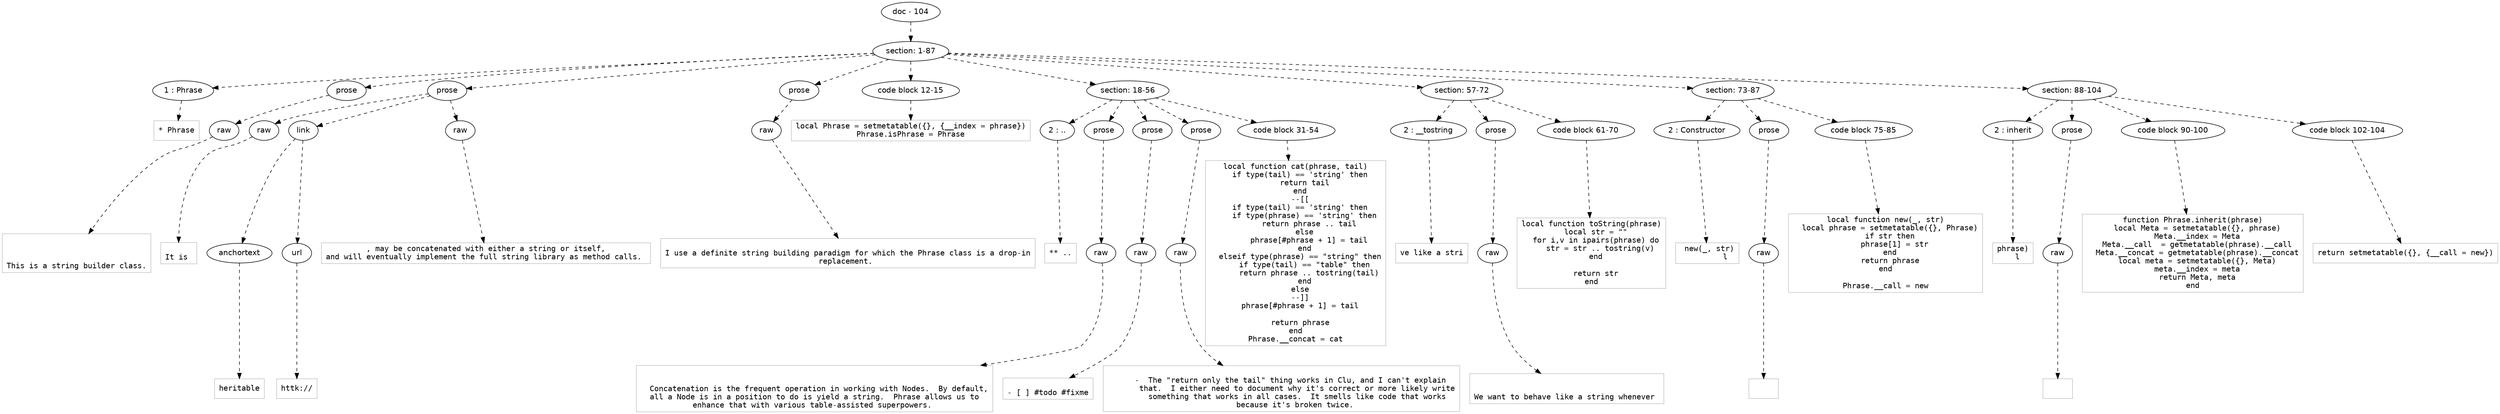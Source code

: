 digraph lpegNode {

node [fontname=Helvetica]
edge [style=dashed]

doc_0 [label="doc - 104"]


doc_0 -> { section_1}
{rank=same; section_1}

section_1 [label="section: 1-87"]


// END RANK doc_0

section_1 -> { header_2 prose_3 prose_4 prose_5 codeblock_6 section_7 section_8 section_9 section_10}
{rank=same; header_2 prose_3 prose_4 prose_5 codeblock_6 section_7 section_8 section_9 section_10}

header_2 [label="1 : Phrase"]

prose_3 [label="prose"]

prose_4 [label="prose"]

prose_5 [label="prose"]

codeblock_6 [label="code block 12-15"]

section_7 [label="section: 18-56"]

section_8 [label="section: 57-72"]

section_9 [label="section: 73-87"]

section_10 [label="section: 88-104"]


// END RANK section_1

header_2 -> leaf_11
leaf_11  [color=Gray,shape=rectangle,fontname=Inconsolata,label="* Phrase"]
// END RANK header_2

prose_3 -> { raw_12}
{rank=same; raw_12}

raw_12 [label="raw"]


// END RANK prose_3

raw_12 -> leaf_13
leaf_13  [color=Gray,shape=rectangle,fontname=Inconsolata,label="


This is a string builder class.
"]
// END RANK raw_12

prose_4 -> { raw_14 link_15 raw_16}
{rank=same; raw_14 link_15 raw_16}

raw_14 [label="raw"]

link_15 [label="link"]

raw_16 [label="raw"]


// END RANK prose_4

raw_14 -> leaf_17
leaf_17  [color=Gray,shape=rectangle,fontname=Inconsolata,label="
It is "]
// END RANK raw_14

link_15 -> { anchortext_18 url_19}
{rank=same; anchortext_18 url_19}

anchortext_18 [label="anchortext"]

url_19 [label="url"]


// END RANK link_15

anchortext_18 -> leaf_20
leaf_20  [color=Gray,shape=rectangle,fontname=Inconsolata,label="heritable"]
// END RANK anchortext_18

url_19 -> leaf_21
leaf_21  [color=Gray,shape=rectangle,fontname=Inconsolata,label="httk://"]
// END RANK url_19

raw_16 -> leaf_22
leaf_22  [color=Gray,shape=rectangle,fontname=Inconsolata,label=", may be concatenated with either a string or itself,
and will eventually implement the full string library as method calls. 
"]
// END RANK raw_16

prose_5 -> { raw_23}
{rank=same; raw_23}

raw_23 [label="raw"]


// END RANK prose_5

raw_23 -> leaf_24
leaf_24  [color=Gray,shape=rectangle,fontname=Inconsolata,label="
I use a definite string building paradigm for which the Phrase class is a drop-in
replacement. 
"]
// END RANK raw_23

codeblock_6 -> leaf_25
leaf_25  [color=Gray,shape=rectangle,fontname=Inconsolata,label="local Phrase = setmetatable({}, {__index = phrase})
Phrase.isPhrase = Phrase"]
// END RANK codeblock_6

section_7 -> { header_26 prose_27 prose_28 prose_29 codeblock_30}
{rank=same; header_26 prose_27 prose_28 prose_29 codeblock_30}

header_26 [label="2 : .."]

prose_27 [label="prose"]

prose_28 [label="prose"]

prose_29 [label="prose"]

codeblock_30 [label="code block 31-54"]


// END RANK section_7

header_26 -> leaf_31
leaf_31  [color=Gray,shape=rectangle,fontname=Inconsolata,label="** .."]
// END RANK header_26

prose_27 -> { raw_32}
{rank=same; raw_32}

raw_32 [label="raw"]


// END RANK prose_27

raw_32 -> leaf_33
leaf_33  [color=Gray,shape=rectangle,fontname=Inconsolata,label="

  Concatenation is the frequent operation in working with Nodes.  By default,
all a Node is in a position to do is yield a string.  Phrase allows us to
enhance that with various table-assisted superpowers. 
"]
// END RANK raw_32

prose_28 -> { raw_34}
{rank=same; raw_34}

raw_34 [label="raw"]


// END RANK prose_28

raw_34 -> leaf_35
leaf_35  [color=Gray,shape=rectangle,fontname=Inconsolata,label="
- [ ] #todo #fixme
"]
// END RANK raw_34

prose_29 -> { raw_36}
{rank=same; raw_36}

raw_36 [label="raw"]


// END RANK prose_29

raw_36 -> leaf_37
leaf_37  [color=Gray,shape=rectangle,fontname=Inconsolata,label="
    -  The \"return only the tail\" thing works in Clu, and I can't explain
       that.  I either need to document why it's correct or more likely write
       something that works in all cases.  It smells like code that works
       because it's broken twice. 
"]
// END RANK raw_36

codeblock_30 -> leaf_38
leaf_38  [color=Gray,shape=rectangle,fontname=Inconsolata,label="local function cat(phrase, tail)
  if type(tail) == 'string' then
    return tail
  end
  --[[
  if type(tail) == 'string' then
    if type(phrase) == 'string' then
      return phrase .. tail
    else
      phrase[#phrase + 1] = tail
    end
  elseif type(phrase) == \"string\" then
    if type(tail) == \"table\" then
      return phrase .. tostring(tail)
    end
  else
  --]]
  phrase[#phrase + 1] = tail

  return phrase
end
Phrase.__concat = cat"]
// END RANK codeblock_30

section_8 -> { header_39 prose_40 codeblock_41}
{rank=same; header_39 prose_40 codeblock_41}

header_39 [label="2 : __tostring"]

prose_40 [label="prose"]

codeblock_41 [label="code block 61-70"]


// END RANK section_8

header_39 -> leaf_42
leaf_42  [color=Gray,shape=rectangle,fontname=Inconsolata,label="ve like a stri"]
// END RANK header_39

prose_40 -> { raw_43}
{rank=same; raw_43}

raw_43 [label="raw"]


// END RANK prose_40

raw_43 -> leaf_44
leaf_44  [color=Gray,shape=rectangle,fontname=Inconsolata,label="

We want to behave like a string whenever 
"]
// END RANK raw_43

codeblock_41 -> leaf_45
leaf_45  [color=Gray,shape=rectangle,fontname=Inconsolata,label="local function toString(phrase)
  local str = \"\"
  for i,v in ipairs(phrase) do
    str = str .. tostring(v)
  end

  return str
end"]
// END RANK codeblock_41

section_9 -> { header_46 prose_47 codeblock_48}
{rank=same; header_46 prose_47 codeblock_48}

header_46 [label="2 : Constructor"]

prose_47 [label="prose"]

codeblock_48 [label="code block 75-85"]


// END RANK section_9

header_46 -> leaf_49
leaf_49  [color=Gray,shape=rectangle,fontname=Inconsolata,label=" new(_, str)
	l"]
// END RANK header_46

prose_47 -> { raw_50}
{rank=same; raw_50}

raw_50 [label="raw"]


// END RANK prose_47

raw_50 -> leaf_51
leaf_51  [color=Gray,shape=rectangle,fontname=Inconsolata,label="
"]
// END RANK raw_50

codeblock_48 -> leaf_52
leaf_52  [color=Gray,shape=rectangle,fontname=Inconsolata,label="local function new(_, str)
  local phrase = setmetatable({}, Phrase)
  if str then
    phrase[1] = str
  end
  return phrase
end

Phrase.__call = new"]
// END RANK codeblock_48

section_10 -> { header_53 prose_54 codeblock_55 codeblock_56}
{rank=same; header_53 prose_54 codeblock_55 codeblock_56}

header_53 [label="2 : inherit"]

prose_54 [label="prose"]

codeblock_55 [label="code block 90-100"]

codeblock_56 [label="code block 102-104"]


// END RANK section_10

header_53 -> leaf_57
leaf_57  [color=Gray,shape=rectangle,fontname=Inconsolata,label="phrase)
  l"]
// END RANK header_53

prose_54 -> { raw_58}
{rank=same; raw_58}

raw_58 [label="raw"]


// END RANK prose_54

raw_58 -> leaf_59
leaf_59  [color=Gray,shape=rectangle,fontname=Inconsolata,label="
"]
// END RANK raw_58

codeblock_55 -> leaf_60
leaf_60  [color=Gray,shape=rectangle,fontname=Inconsolata,label="function Phrase.inherit(phrase)
  local Meta = setmetatable({}, phrase)
  Meta.__index = Meta
  Meta.__call  = getmetatable(phrase).__call
  Meta.__concat = getmetatable(phrase).__concat
  local meta = setmetatable({}, Meta)
  meta.__index = meta
  return Meta, meta
end"]
// END RANK codeblock_55

codeblock_56 -> leaf_61
leaf_61  [color=Gray,shape=rectangle,fontname=Inconsolata,label="return setmetatable({}, {__call = new})"]
// END RANK codeblock_56


}
